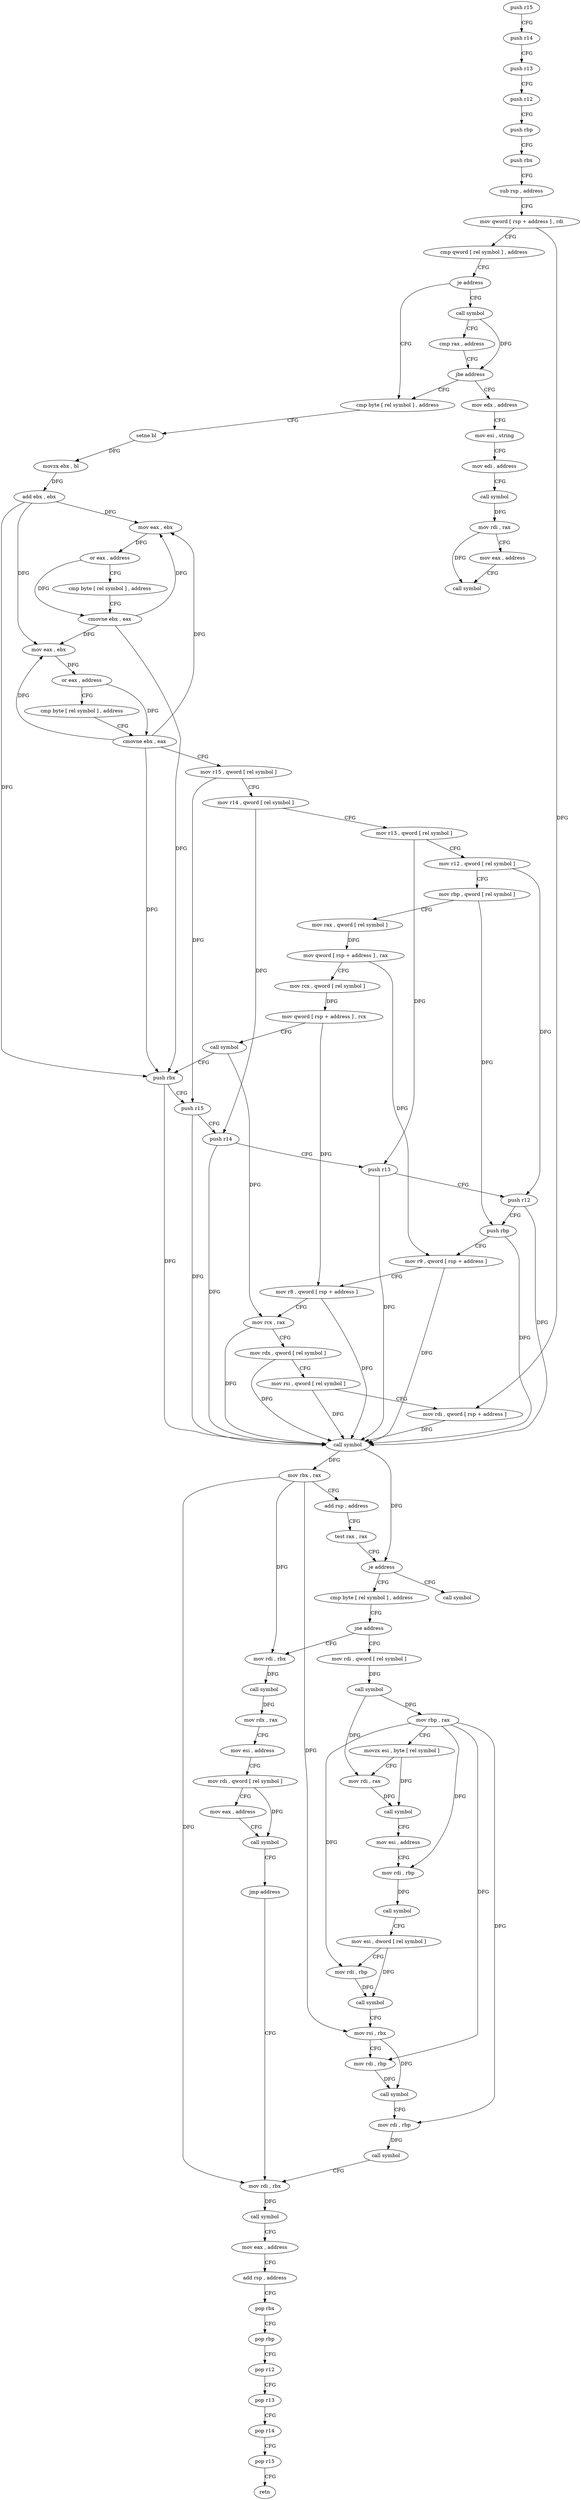 digraph "func" {
"4219071" [label = "push r15" ]
"4219073" [label = "push r14" ]
"4219075" [label = "push r13" ]
"4219077" [label = "push r12" ]
"4219079" [label = "push rbp" ]
"4219080" [label = "push rbx" ]
"4219081" [label = "sub rsp , address" ]
"4219085" [label = "mov qword [ rsp + address ] , rdi" ]
"4219090" [label = "cmp qword [ rel symbol ] , address" ]
"4219098" [label = "je address" ]
"4219393" [label = "call symbol" ]
"4219104" [label = "cmp byte [ rel symbol ] , address" ]
"4219398" [label = "cmp rax , address" ]
"4219402" [label = "jbe address" ]
"4219408" [label = "mov edx , address" ]
"4219111" [label = "setne bl" ]
"4219114" [label = "movzx ebx , bl" ]
"4219117" [label = "add ebx , ebx" ]
"4219119" [label = "mov eax , ebx" ]
"4219121" [label = "or eax , address" ]
"4219124" [label = "cmp byte [ rel symbol ] , address" ]
"4219131" [label = "cmovne ebx , eax" ]
"4219134" [label = "mov eax , ebx" ]
"4219136" [label = "or eax , address" ]
"4219139" [label = "cmp byte [ rel symbol ] , address" ]
"4219146" [label = "cmovne ebx , eax" ]
"4219149" [label = "mov r15 , qword [ rel symbol ]" ]
"4219156" [label = "mov r14 , qword [ rel symbol ]" ]
"4219163" [label = "mov r13 , qword [ rel symbol ]" ]
"4219170" [label = "mov r12 , qword [ rel symbol ]" ]
"4219177" [label = "mov rbp , qword [ rel symbol ]" ]
"4219184" [label = "mov rax , qword [ rel symbol ]" ]
"4219191" [label = "mov qword [ rsp + address ] , rax" ]
"4219196" [label = "mov rcx , qword [ rel symbol ]" ]
"4219203" [label = "mov qword [ rsp + address ] , rcx" ]
"4219208" [label = "call symbol" ]
"4219213" [label = "push rbx" ]
"4219214" [label = "push r15" ]
"4219216" [label = "push r14" ]
"4219218" [label = "push r13" ]
"4219220" [label = "push r12" ]
"4219222" [label = "push rbp" ]
"4219223" [label = "mov r9 , qword [ rsp + address ]" ]
"4219228" [label = "mov r8 , qword [ rsp + address ]" ]
"4219233" [label = "mov rcx , rax" ]
"4219236" [label = "mov rdx , qword [ rel symbol ]" ]
"4219243" [label = "mov rsi , qword [ rel symbol ]" ]
"4219250" [label = "mov rdi , qword [ rsp + address ]" ]
"4219255" [label = "call symbol" ]
"4219260" [label = "mov rbx , rax" ]
"4219263" [label = "add rsp , address" ]
"4219267" [label = "test rax , rax" ]
"4219270" [label = "je address" ]
"4219446" [label = "call symbol" ]
"4219276" [label = "cmp byte [ rel symbol ] , address" ]
"4219413" [label = "mov esi , string" ]
"4219418" [label = "mov edi , address" ]
"4219423" [label = "call symbol" ]
"4219428" [label = "mov rdi , rax" ]
"4219431" [label = "mov eax , address" ]
"4219436" [label = "call symbol" ]
"4219283" [label = "jne address" ]
"4219456" [label = "mov rdi , rbx" ]
"4219289" [label = "mov rdi , qword [ rel symbol ]" ]
"4219459" [label = "call symbol" ]
"4219464" [label = "mov rdx , rax" ]
"4219467" [label = "mov esi , address" ]
"4219472" [label = "mov rdi , qword [ rel symbol ]" ]
"4219479" [label = "mov eax , address" ]
"4219484" [label = "call symbol" ]
"4219489" [label = "jmp address" ]
"4219365" [label = "mov rdi , rbx" ]
"4219296" [label = "call symbol" ]
"4219301" [label = "mov rbp , rax" ]
"4219304" [label = "movzx esi , byte [ rel symbol ]" ]
"4219311" [label = "mov rdi , rax" ]
"4219314" [label = "call symbol" ]
"4219319" [label = "mov esi , address" ]
"4219324" [label = "mov rdi , rbp" ]
"4219327" [label = "call symbol" ]
"4219332" [label = "mov esi , dword [ rel symbol ]" ]
"4219338" [label = "mov rdi , rbp" ]
"4219341" [label = "call symbol" ]
"4219346" [label = "mov rsi , rbx" ]
"4219349" [label = "mov rdi , rbp" ]
"4219352" [label = "call symbol" ]
"4219357" [label = "mov rdi , rbp" ]
"4219360" [label = "call symbol" ]
"4219368" [label = "call symbol" ]
"4219373" [label = "mov eax , address" ]
"4219378" [label = "add rsp , address" ]
"4219382" [label = "pop rbx" ]
"4219383" [label = "pop rbp" ]
"4219384" [label = "pop r12" ]
"4219386" [label = "pop r13" ]
"4219388" [label = "pop r14" ]
"4219390" [label = "pop r15" ]
"4219392" [label = "retn" ]
"4219071" -> "4219073" [ label = "CFG" ]
"4219073" -> "4219075" [ label = "CFG" ]
"4219075" -> "4219077" [ label = "CFG" ]
"4219077" -> "4219079" [ label = "CFG" ]
"4219079" -> "4219080" [ label = "CFG" ]
"4219080" -> "4219081" [ label = "CFG" ]
"4219081" -> "4219085" [ label = "CFG" ]
"4219085" -> "4219090" [ label = "CFG" ]
"4219085" -> "4219250" [ label = "DFG" ]
"4219090" -> "4219098" [ label = "CFG" ]
"4219098" -> "4219393" [ label = "CFG" ]
"4219098" -> "4219104" [ label = "CFG" ]
"4219393" -> "4219398" [ label = "CFG" ]
"4219393" -> "4219402" [ label = "DFG" ]
"4219104" -> "4219111" [ label = "CFG" ]
"4219398" -> "4219402" [ label = "CFG" ]
"4219402" -> "4219104" [ label = "CFG" ]
"4219402" -> "4219408" [ label = "CFG" ]
"4219408" -> "4219413" [ label = "CFG" ]
"4219111" -> "4219114" [ label = "DFG" ]
"4219114" -> "4219117" [ label = "DFG" ]
"4219117" -> "4219119" [ label = "DFG" ]
"4219117" -> "4219134" [ label = "DFG" ]
"4219117" -> "4219213" [ label = "DFG" ]
"4219119" -> "4219121" [ label = "DFG" ]
"4219121" -> "4219124" [ label = "CFG" ]
"4219121" -> "4219131" [ label = "DFG" ]
"4219124" -> "4219131" [ label = "CFG" ]
"4219131" -> "4219134" [ label = "DFG" ]
"4219131" -> "4219119" [ label = "DFG" ]
"4219131" -> "4219213" [ label = "DFG" ]
"4219134" -> "4219136" [ label = "DFG" ]
"4219136" -> "4219139" [ label = "CFG" ]
"4219136" -> "4219146" [ label = "DFG" ]
"4219139" -> "4219146" [ label = "CFG" ]
"4219146" -> "4219149" [ label = "CFG" ]
"4219146" -> "4219119" [ label = "DFG" ]
"4219146" -> "4219134" [ label = "DFG" ]
"4219146" -> "4219213" [ label = "DFG" ]
"4219149" -> "4219156" [ label = "CFG" ]
"4219149" -> "4219214" [ label = "DFG" ]
"4219156" -> "4219163" [ label = "CFG" ]
"4219156" -> "4219216" [ label = "DFG" ]
"4219163" -> "4219170" [ label = "CFG" ]
"4219163" -> "4219218" [ label = "DFG" ]
"4219170" -> "4219177" [ label = "CFG" ]
"4219170" -> "4219220" [ label = "DFG" ]
"4219177" -> "4219184" [ label = "CFG" ]
"4219177" -> "4219222" [ label = "DFG" ]
"4219184" -> "4219191" [ label = "DFG" ]
"4219191" -> "4219196" [ label = "CFG" ]
"4219191" -> "4219223" [ label = "DFG" ]
"4219196" -> "4219203" [ label = "DFG" ]
"4219203" -> "4219208" [ label = "CFG" ]
"4219203" -> "4219228" [ label = "DFG" ]
"4219208" -> "4219213" [ label = "CFG" ]
"4219208" -> "4219233" [ label = "DFG" ]
"4219213" -> "4219214" [ label = "CFG" ]
"4219213" -> "4219255" [ label = "DFG" ]
"4219214" -> "4219216" [ label = "CFG" ]
"4219214" -> "4219255" [ label = "DFG" ]
"4219216" -> "4219218" [ label = "CFG" ]
"4219216" -> "4219255" [ label = "DFG" ]
"4219218" -> "4219220" [ label = "CFG" ]
"4219218" -> "4219255" [ label = "DFG" ]
"4219220" -> "4219222" [ label = "CFG" ]
"4219220" -> "4219255" [ label = "DFG" ]
"4219222" -> "4219223" [ label = "CFG" ]
"4219222" -> "4219255" [ label = "DFG" ]
"4219223" -> "4219228" [ label = "CFG" ]
"4219223" -> "4219255" [ label = "DFG" ]
"4219228" -> "4219233" [ label = "CFG" ]
"4219228" -> "4219255" [ label = "DFG" ]
"4219233" -> "4219236" [ label = "CFG" ]
"4219233" -> "4219255" [ label = "DFG" ]
"4219236" -> "4219243" [ label = "CFG" ]
"4219236" -> "4219255" [ label = "DFG" ]
"4219243" -> "4219250" [ label = "CFG" ]
"4219243" -> "4219255" [ label = "DFG" ]
"4219250" -> "4219255" [ label = "DFG" ]
"4219255" -> "4219260" [ label = "DFG" ]
"4219255" -> "4219270" [ label = "DFG" ]
"4219260" -> "4219263" [ label = "CFG" ]
"4219260" -> "4219456" [ label = "DFG" ]
"4219260" -> "4219346" [ label = "DFG" ]
"4219260" -> "4219365" [ label = "DFG" ]
"4219263" -> "4219267" [ label = "CFG" ]
"4219267" -> "4219270" [ label = "CFG" ]
"4219270" -> "4219446" [ label = "CFG" ]
"4219270" -> "4219276" [ label = "CFG" ]
"4219276" -> "4219283" [ label = "CFG" ]
"4219413" -> "4219418" [ label = "CFG" ]
"4219418" -> "4219423" [ label = "CFG" ]
"4219423" -> "4219428" [ label = "DFG" ]
"4219428" -> "4219431" [ label = "CFG" ]
"4219428" -> "4219436" [ label = "DFG" ]
"4219431" -> "4219436" [ label = "CFG" ]
"4219283" -> "4219456" [ label = "CFG" ]
"4219283" -> "4219289" [ label = "CFG" ]
"4219456" -> "4219459" [ label = "DFG" ]
"4219289" -> "4219296" [ label = "DFG" ]
"4219459" -> "4219464" [ label = "DFG" ]
"4219464" -> "4219467" [ label = "CFG" ]
"4219467" -> "4219472" [ label = "CFG" ]
"4219472" -> "4219479" [ label = "CFG" ]
"4219472" -> "4219484" [ label = "DFG" ]
"4219479" -> "4219484" [ label = "CFG" ]
"4219484" -> "4219489" [ label = "CFG" ]
"4219489" -> "4219365" [ label = "CFG" ]
"4219365" -> "4219368" [ label = "DFG" ]
"4219296" -> "4219301" [ label = "DFG" ]
"4219296" -> "4219311" [ label = "DFG" ]
"4219301" -> "4219304" [ label = "CFG" ]
"4219301" -> "4219324" [ label = "DFG" ]
"4219301" -> "4219338" [ label = "DFG" ]
"4219301" -> "4219349" [ label = "DFG" ]
"4219301" -> "4219357" [ label = "DFG" ]
"4219304" -> "4219311" [ label = "CFG" ]
"4219304" -> "4219314" [ label = "DFG" ]
"4219311" -> "4219314" [ label = "DFG" ]
"4219314" -> "4219319" [ label = "CFG" ]
"4219319" -> "4219324" [ label = "CFG" ]
"4219324" -> "4219327" [ label = "DFG" ]
"4219327" -> "4219332" [ label = "CFG" ]
"4219332" -> "4219338" [ label = "CFG" ]
"4219332" -> "4219341" [ label = "DFG" ]
"4219338" -> "4219341" [ label = "DFG" ]
"4219341" -> "4219346" [ label = "CFG" ]
"4219346" -> "4219349" [ label = "CFG" ]
"4219346" -> "4219352" [ label = "DFG" ]
"4219349" -> "4219352" [ label = "DFG" ]
"4219352" -> "4219357" [ label = "CFG" ]
"4219357" -> "4219360" [ label = "DFG" ]
"4219360" -> "4219365" [ label = "CFG" ]
"4219368" -> "4219373" [ label = "CFG" ]
"4219373" -> "4219378" [ label = "CFG" ]
"4219378" -> "4219382" [ label = "CFG" ]
"4219382" -> "4219383" [ label = "CFG" ]
"4219383" -> "4219384" [ label = "CFG" ]
"4219384" -> "4219386" [ label = "CFG" ]
"4219386" -> "4219388" [ label = "CFG" ]
"4219388" -> "4219390" [ label = "CFG" ]
"4219390" -> "4219392" [ label = "CFG" ]
}
